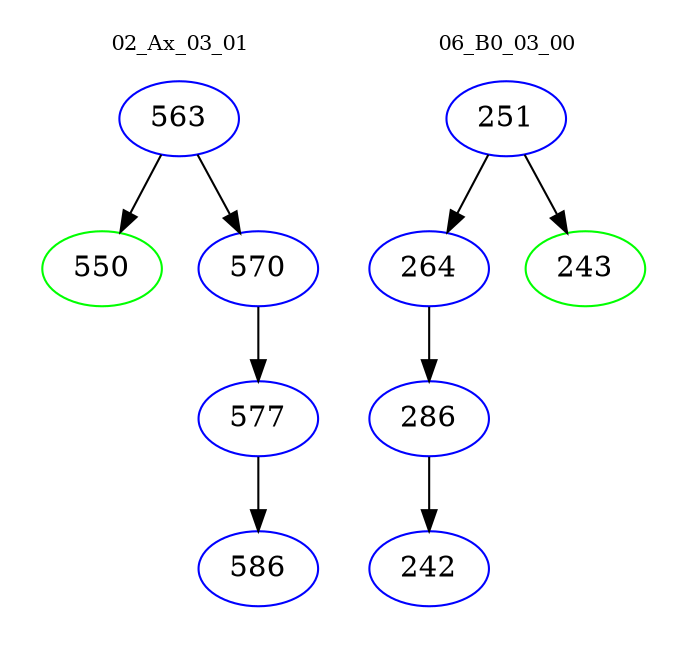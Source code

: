 digraph{
subgraph cluster_0 {
color = white
label = "02_Ax_03_01";
fontsize=10;
T0_563 [label="563", color="blue"]
T0_563 -> T0_550 [color="black"]
T0_550 [label="550", color="green"]
T0_563 -> T0_570 [color="black"]
T0_570 [label="570", color="blue"]
T0_570 -> T0_577 [color="black"]
T0_577 [label="577", color="blue"]
T0_577 -> T0_586 [color="black"]
T0_586 [label="586", color="blue"]
}
subgraph cluster_1 {
color = white
label = "06_B0_03_00";
fontsize=10;
T1_251 [label="251", color="blue"]
T1_251 -> T1_264 [color="black"]
T1_264 [label="264", color="blue"]
T1_264 -> T1_286 [color="black"]
T1_286 [label="286", color="blue"]
T1_286 -> T1_242 [color="black"]
T1_242 [label="242", color="blue"]
T1_251 -> T1_243 [color="black"]
T1_243 [label="243", color="green"]
}
}
